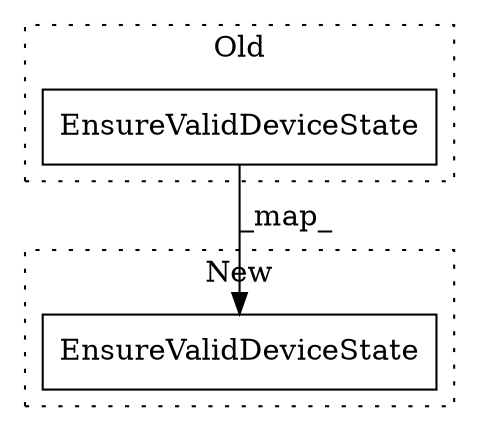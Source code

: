digraph G {
subgraph cluster0 {
1 [label="EnsureValidDeviceState" a="32" s="6725,6794" l="23,1" shape="box"];
label = "Old";
style="dotted";
}
subgraph cluster1 {
2 [label="EnsureValidDeviceState" a="32" s="6626,6695" l="23,1" shape="box"];
label = "New";
style="dotted";
}
1 -> 2 [label="_map_"];
}